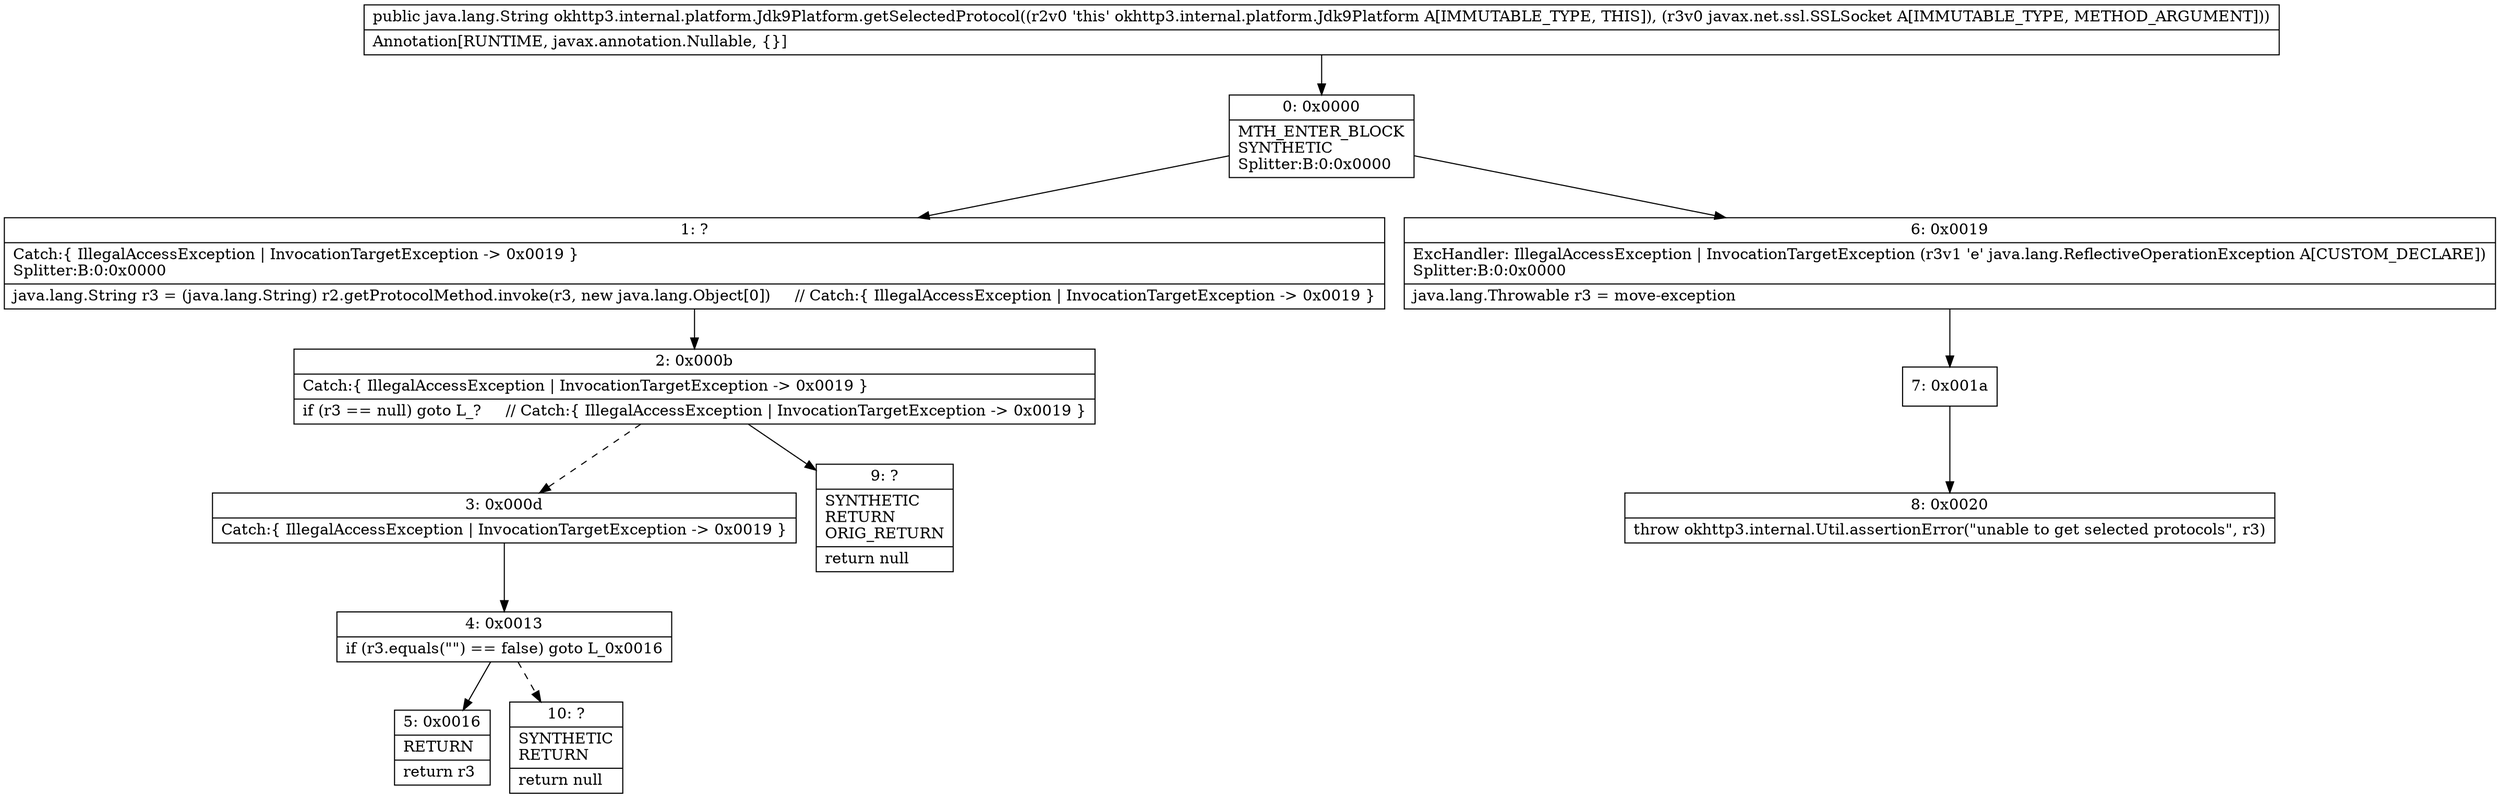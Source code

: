digraph "CFG forokhttp3.internal.platform.Jdk9Platform.getSelectedProtocol(Ljavax\/net\/ssl\/SSLSocket;)Ljava\/lang\/String;" {
Node_0 [shape=record,label="{0\:\ 0x0000|MTH_ENTER_BLOCK\lSYNTHETIC\lSplitter:B:0:0x0000\l}"];
Node_1 [shape=record,label="{1\:\ ?|Catch:\{ IllegalAccessException \| InvocationTargetException \-\> 0x0019 \}\lSplitter:B:0:0x0000\l|java.lang.String r3 = (java.lang.String) r2.getProtocolMethod.invoke(r3, new java.lang.Object[0])     \/\/ Catch:\{ IllegalAccessException \| InvocationTargetException \-\> 0x0019 \}\l}"];
Node_2 [shape=record,label="{2\:\ 0x000b|Catch:\{ IllegalAccessException \| InvocationTargetException \-\> 0x0019 \}\l|if (r3 == null) goto L_?     \/\/ Catch:\{ IllegalAccessException \| InvocationTargetException \-\> 0x0019 \}\l}"];
Node_3 [shape=record,label="{3\:\ 0x000d|Catch:\{ IllegalAccessException \| InvocationTargetException \-\> 0x0019 \}\l}"];
Node_4 [shape=record,label="{4\:\ 0x0013|if (r3.equals(\"\") == false) goto L_0x0016\l}"];
Node_5 [shape=record,label="{5\:\ 0x0016|RETURN\l|return r3\l}"];
Node_6 [shape=record,label="{6\:\ 0x0019|ExcHandler: IllegalAccessException \| InvocationTargetException (r3v1 'e' java.lang.ReflectiveOperationException A[CUSTOM_DECLARE])\lSplitter:B:0:0x0000\l|java.lang.Throwable r3 = move\-exception\l}"];
Node_7 [shape=record,label="{7\:\ 0x001a}"];
Node_8 [shape=record,label="{8\:\ 0x0020|throw okhttp3.internal.Util.assertionError(\"unable to get selected protocols\", r3)\l}"];
Node_9 [shape=record,label="{9\:\ ?|SYNTHETIC\lRETURN\lORIG_RETURN\l|return null\l}"];
Node_10 [shape=record,label="{10\:\ ?|SYNTHETIC\lRETURN\l|return null\l}"];
MethodNode[shape=record,label="{public java.lang.String okhttp3.internal.platform.Jdk9Platform.getSelectedProtocol((r2v0 'this' okhttp3.internal.platform.Jdk9Platform A[IMMUTABLE_TYPE, THIS]), (r3v0 javax.net.ssl.SSLSocket A[IMMUTABLE_TYPE, METHOD_ARGUMENT]))  | Annotation[RUNTIME, javax.annotation.Nullable, \{\}]\l}"];
MethodNode -> Node_0;
Node_0 -> Node_1;
Node_0 -> Node_6;
Node_1 -> Node_2;
Node_2 -> Node_3[style=dashed];
Node_2 -> Node_9;
Node_3 -> Node_4;
Node_4 -> Node_5;
Node_4 -> Node_10[style=dashed];
Node_6 -> Node_7;
Node_7 -> Node_8;
}

